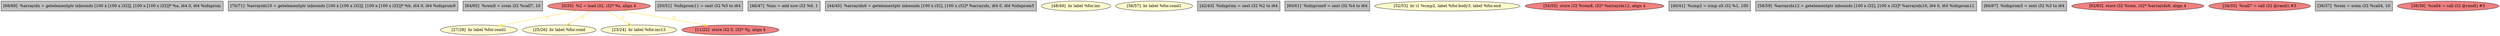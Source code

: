 
digraph G {


node658 [fillcolor=grey,label="[68/69]  %arrayidx = getelementptr inbounds [100 x [100 x i32]], [100 x [100 x i32]]* %a, i64 0, i64 %idxprom",shape=rectangle,style=filled ]
node656 [fillcolor=grey,label="[70/71]  %arrayidx10 = getelementptr inbounds [100 x [100 x i32]], [100 x [100 x i32]]* %b, i64 0, i64 %idxprom9",shape=rectangle,style=filled ]
node655 [fillcolor=grey,label="[64/65]  %rem8 = srem i32 %call7, 10",shape=rectangle,style=filled ]
node653 [fillcolor=lightcoral,label="[0/33]  %2 = load i32, i32* %i, align 4",shape=ellipse,style=filled ]
node659 [fillcolor=lemonchiffon,label="[27/28]  br label %for.cond1",shape=ellipse,style=filled ]
node642 [fillcolor=grey,label="[50/51]  %idxprom11 = sext i32 %5 to i64",shape=rectangle,style=filled ]
node640 [fillcolor=lemonchiffon,label="[25/26]  br label %for.cond",shape=ellipse,style=filled ]
node641 [fillcolor=grey,label="[46/47]  %inc = add nsw i32 %6, 1",shape=rectangle,style=filled ]
node646 [fillcolor=lemonchiffon,label="[23/24]  br label %for.inc13",shape=ellipse,style=filled ]
node639 [fillcolor=grey,label="[44/45]  %arrayidx6 = getelementptr inbounds [100 x i32], [100 x i32]* %arrayidx, i64 0, i64 %idxprom5",shape=rectangle,style=filled ]
node647 [fillcolor=lemonchiffon,label="[48/49]  br label %for.inc",shape=ellipse,style=filled ]
node660 [fillcolor=lemonchiffon,label="[56/57]  br label %for.cond1",shape=ellipse,style=filled ]
node638 [fillcolor=grey,label="[42/43]  %idxprom = sext i32 %2 to i64",shape=rectangle,style=filled ]
node657 [fillcolor=lightcoral,label="[11/22]  store i32 0, i32* %j, align 4",shape=ellipse,style=filled ]
node649 [fillcolor=grey,label="[60/61]  %idxprom9 = sext i32 %4 to i64",shape=rectangle,style=filled ]
node643 [fillcolor=lemonchiffon,label="[52/53]  br i1 %cmp2, label %for.body3, label %for.end",shape=ellipse,style=filled ]
node644 [fillcolor=lightcoral,label="[54/55]  store i32 %rem8, i32* %arrayidx12, align 4",shape=ellipse,style=filled ]
node637 [fillcolor=grey,label="[40/41]  %cmp2 = icmp slt i32 %1, 100",shape=rectangle,style=filled ]
node648 [fillcolor=grey,label="[58/59]  %arrayidx12 = getelementptr inbounds [100 x i32], [100 x i32]* %arrayidx10, i64 0, i64 %idxprom11",shape=rectangle,style=filled ]
node654 [fillcolor=grey,label="[66/67]  %idxprom5 = sext i32 %3 to i64",shape=rectangle,style=filled ]
node645 [fillcolor=lightcoral,label="[62/63]  store i32 %rem, i32* %arrayidx6, align 4",shape=ellipse,style=filled ]
node652 [fillcolor=lightcoral,label="[34/35]  %call7 = call i32 @rand() #3",shape=ellipse,style=filled ]
node651 [fillcolor=grey,label="[36/37]  %rem = srem i32 %call4, 10",shape=rectangle,style=filled ]
node650 [fillcolor=lightcoral,label="[38/39]  %call4 = call i32 @rand() #3",shape=ellipse,style=filled ]

node653->node640 [style=solid,color=gold,label="C",penwidth=1.0,fontcolor=gold ]
node653->node659 [style=solid,color=gold,label="C",penwidth=1.0,fontcolor=gold ]
node653->node657 [style=solid,color=gold,label="C",penwidth=1.0,fontcolor=gold ]
node653->node646 [style=solid,color=gold,label="C",penwidth=1.0,fontcolor=gold ]


}
